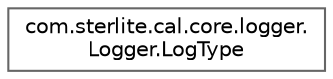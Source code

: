 digraph "Graphical Class Hierarchy"
{
 // LATEX_PDF_SIZE
  bgcolor="transparent";
  edge [fontname=Helvetica,fontsize=10,labelfontname=Helvetica,labelfontsize=10];
  node [fontname=Helvetica,fontsize=10,shape=box,height=0.2,width=0.4];
  rankdir="LR";
  Node0 [id="Node000000",label="com.sterlite.cal.core.logger.\lLogger.LogType",height=0.2,width=0.4,color="grey40", fillcolor="white", style="filled",URL="$enumcom_1_1sterlite_1_1cal_1_1core_1_1logger_1_1_logger_1_1_log_type.html",tooltip=" "];
}
